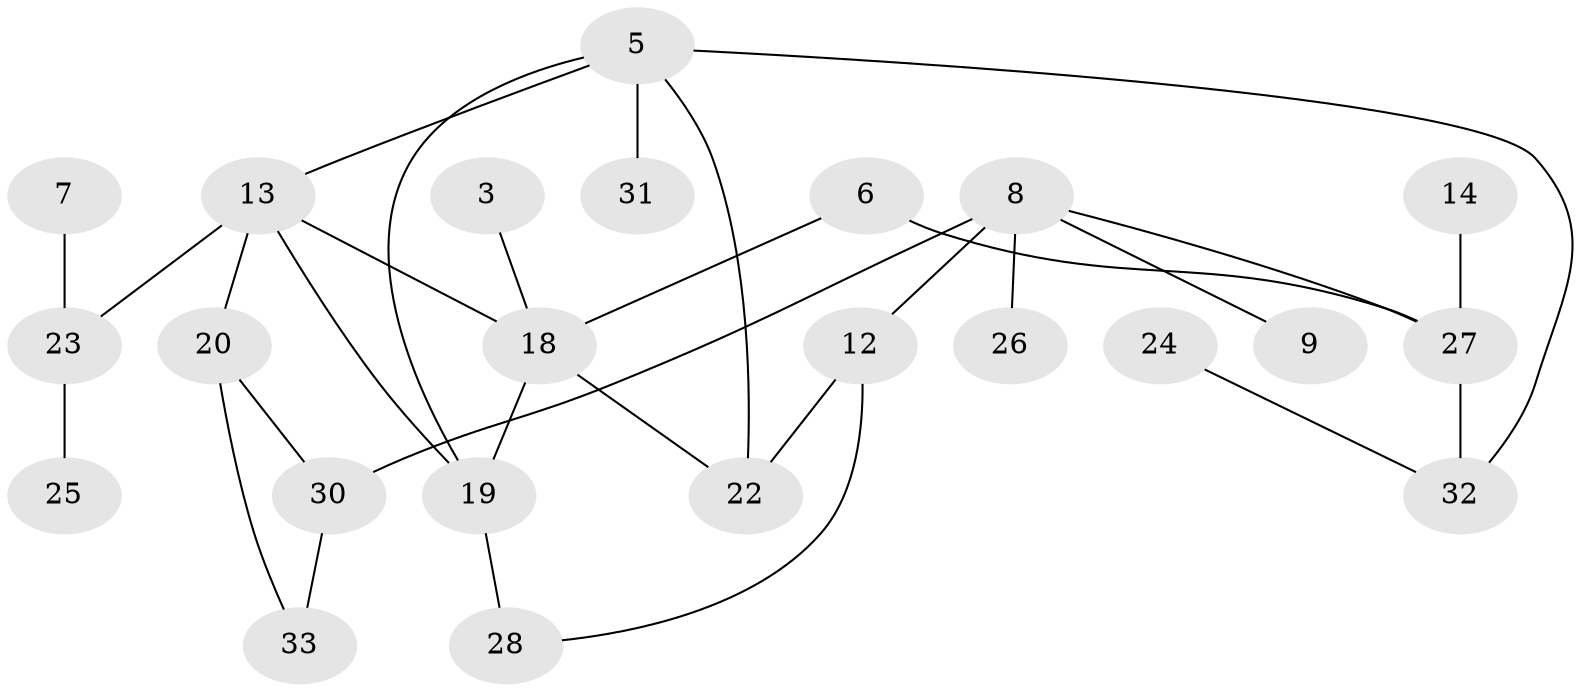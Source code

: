 // original degree distribution, {4: 0.11538461538461539, 1: 0.3076923076923077, 3: 0.15384615384615385, 2: 0.21153846153846154, 0: 0.15384615384615385, 6: 0.019230769230769232, 5: 0.038461538461538464}
// Generated by graph-tools (version 1.1) at 2025/35/03/04/25 23:35:47]
// undirected, 23 vertices, 30 edges
graph export_dot {
  node [color=gray90,style=filled];
  3;
  5;
  6;
  7;
  8;
  9;
  12;
  13;
  14;
  18;
  19;
  20;
  22;
  23;
  24;
  25;
  26;
  27;
  28;
  30;
  31;
  32;
  33;
  3 -- 18 [weight=1.0];
  5 -- 13 [weight=1.0];
  5 -- 19 [weight=1.0];
  5 -- 22 [weight=1.0];
  5 -- 31 [weight=1.0];
  5 -- 32 [weight=1.0];
  6 -- 18 [weight=2.0];
  6 -- 27 [weight=1.0];
  7 -- 23 [weight=1.0];
  8 -- 9 [weight=1.0];
  8 -- 12 [weight=1.0];
  8 -- 26 [weight=1.0];
  8 -- 27 [weight=1.0];
  8 -- 30 [weight=1.0];
  12 -- 22 [weight=2.0];
  12 -- 28 [weight=1.0];
  13 -- 18 [weight=1.0];
  13 -- 19 [weight=1.0];
  13 -- 20 [weight=1.0];
  13 -- 23 [weight=1.0];
  14 -- 27 [weight=1.0];
  18 -- 19 [weight=1.0];
  18 -- 22 [weight=1.0];
  19 -- 28 [weight=1.0];
  20 -- 30 [weight=1.0];
  20 -- 33 [weight=1.0];
  23 -- 25 [weight=1.0];
  24 -- 32 [weight=1.0];
  27 -- 32 [weight=1.0];
  30 -- 33 [weight=1.0];
}
